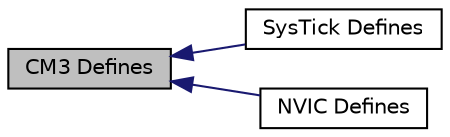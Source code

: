 digraph "CM3 Defines"
{
  edge [fontname="Helvetica",fontsize="10",labelfontname="Helvetica",labelfontsize="10"];
  node [fontname="Helvetica",fontsize="10",shape=record];
  rankdir=LR;
  Node0 [label="CM3 Defines",height=0.2,width=0.4,color="black", fillcolor="grey75", style="filled" fontcolor="black"];
  Node2 [label="SysTick Defines",height=0.2,width=0.4,color="black", fillcolor="white", style="filled",URL="$group__CM3__systick__defines.html",tooltip="libopencm3 Defined Constants and Types for the Cortex SysTick "];
  Node1 [label="NVIC Defines",height=0.2,width=0.4,color="black", fillcolor="white", style="filled",URL="$group__CM3__nvic__defines.html",tooltip="libopencm3 Cortex Nested Vectored Interrupt Controller"];
  Node0->Node1 [shape=plaintext, color="midnightblue", dir="back", style="solid"];
  Node0->Node2 [shape=plaintext, color="midnightblue", dir="back", style="solid"];
}
